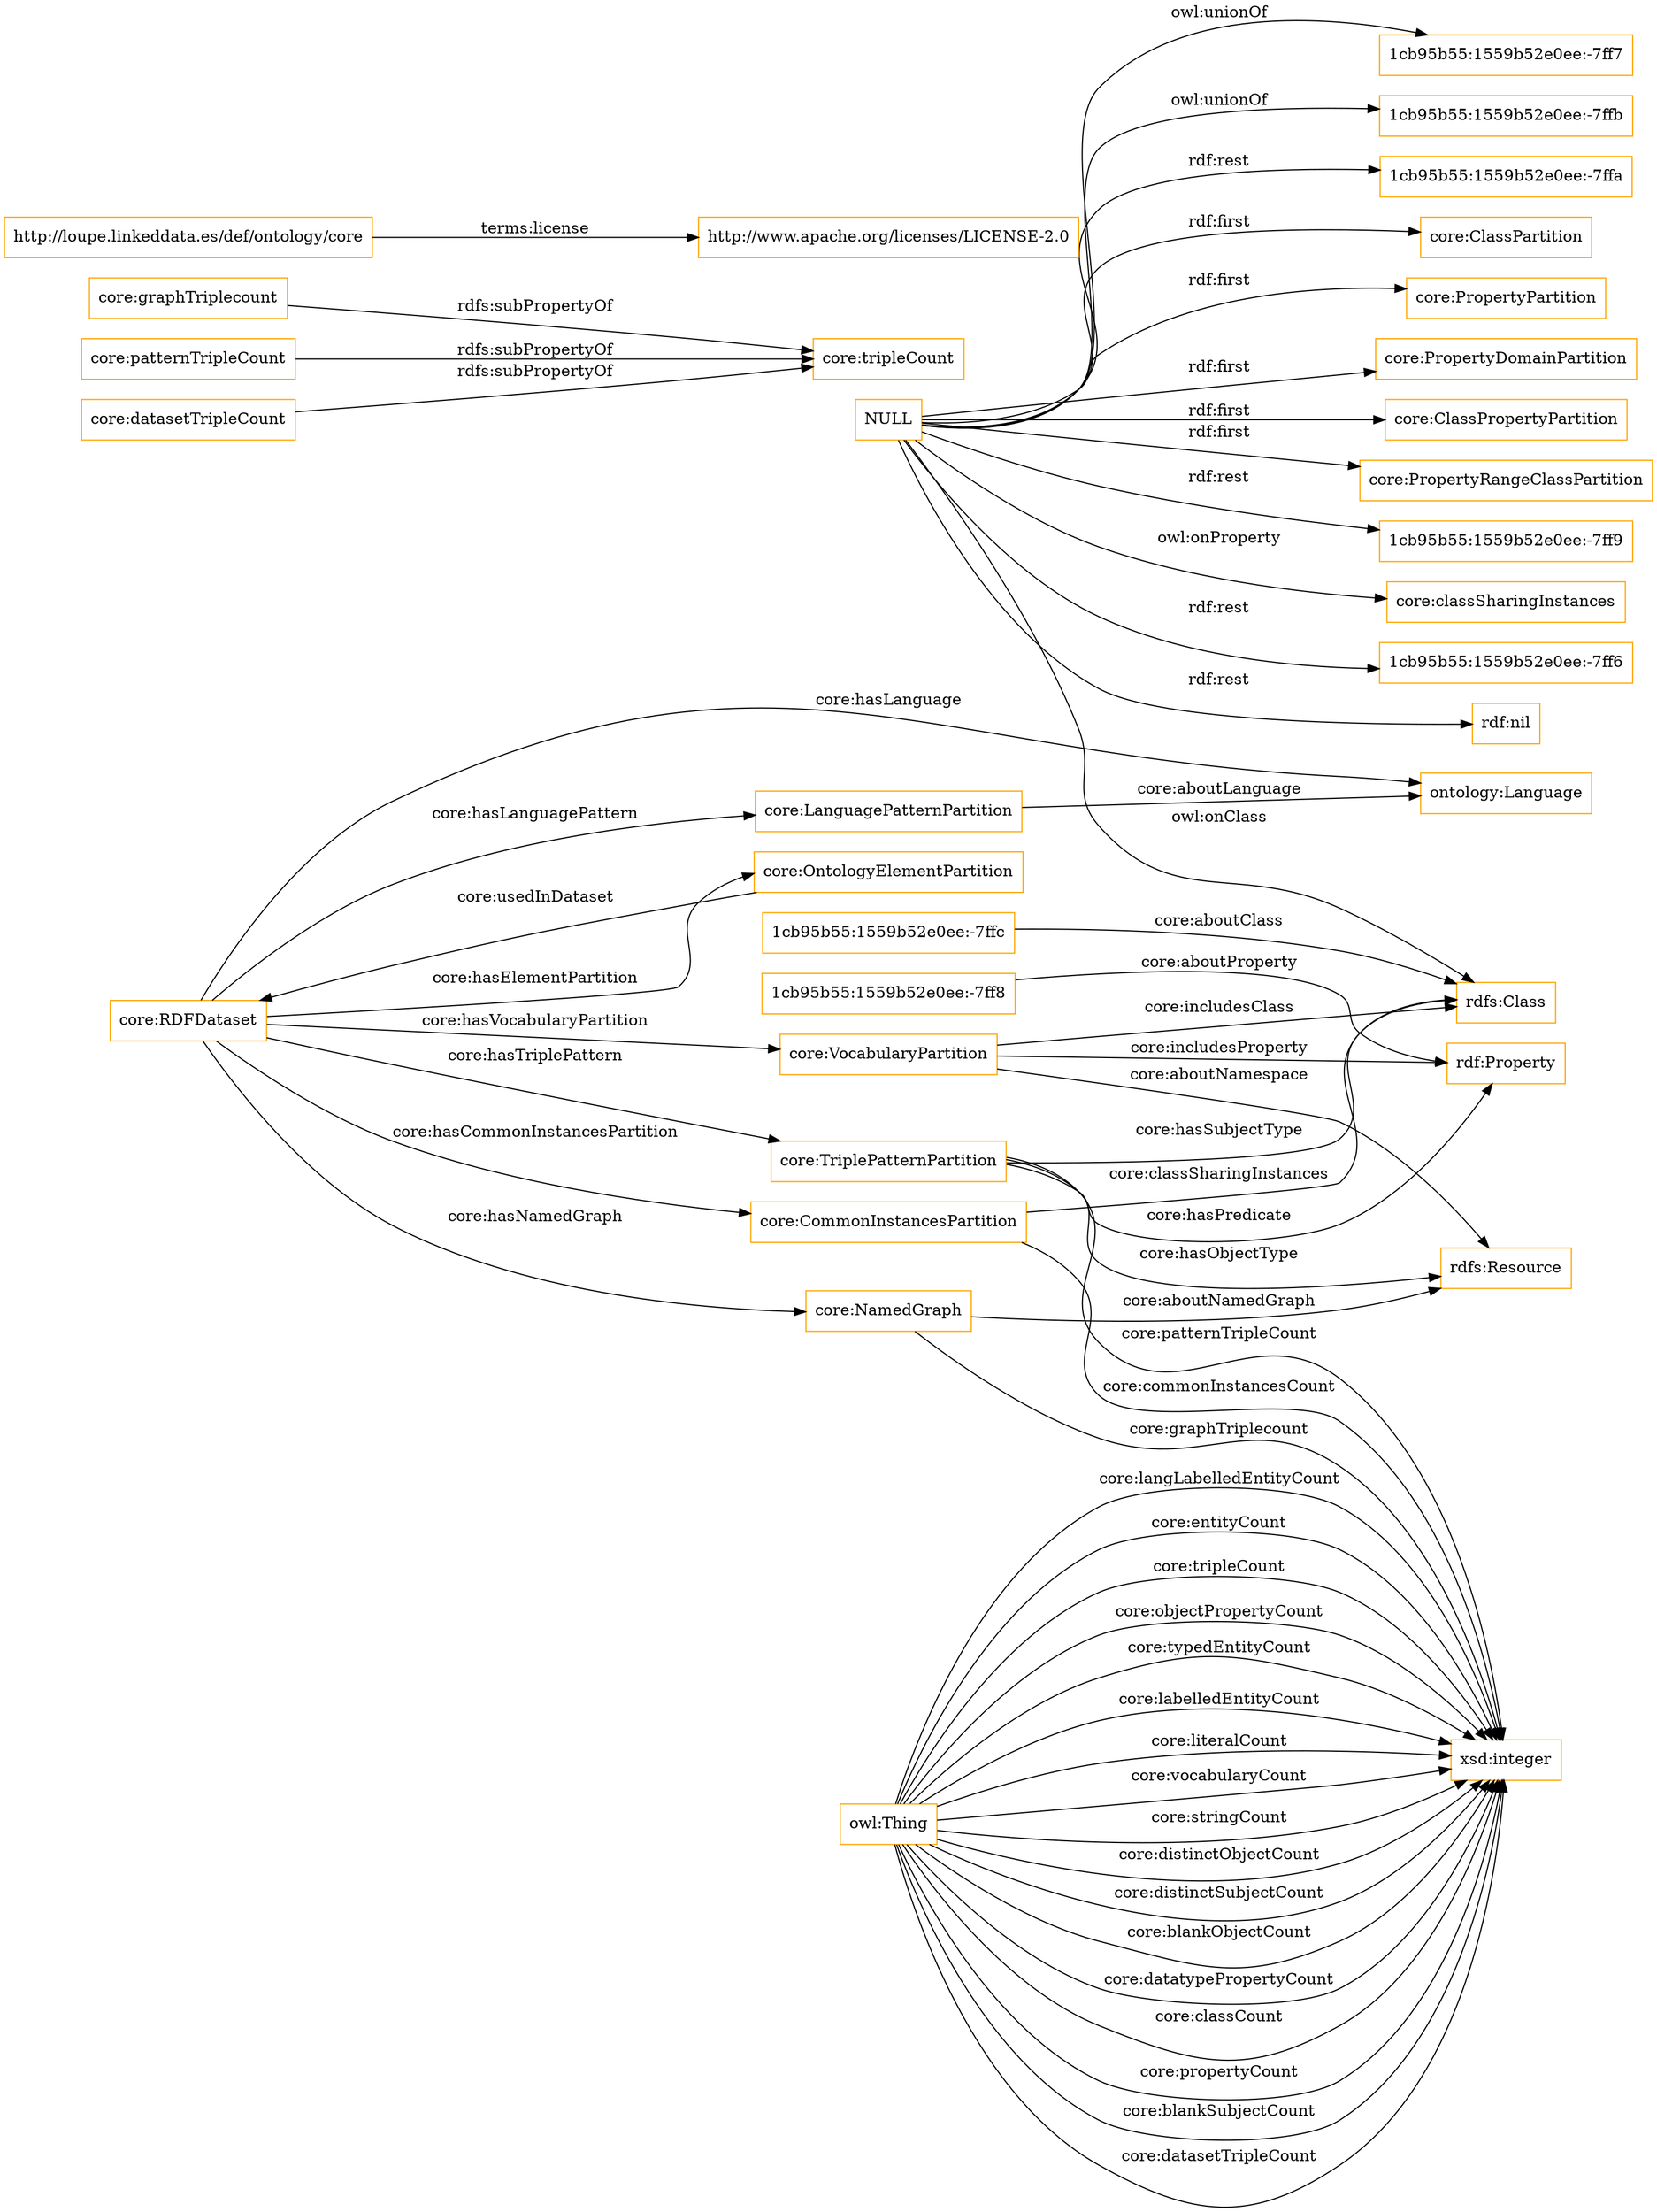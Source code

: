digraph ar2dtool_diagram { 
rankdir=LR;
size="1501"
node [shape = rectangle, color="orange"]; "core:ClassPartition" "core:PropertyPartition" "core:PropertyDomainPartition" "core:OntologyElementPartition" "1cb95b55:1559b52e0ee:-7ffc" "core:CommonInstancesPartition" "rdfs:Resource" "core:LanguagePatternPartition" "core:NamedGraph" "rdfs:Class" "rdf:Property" "core:TriplePatternPartition" "core:ClassPropertyPartition" "ontology:Language" "1cb95b55:1559b52e0ee:-7ff8" "core:VocabularyPartition" "core:PropertyRangeClassPartition" "core:RDFDataset" ; /*classes style*/
	"core:graphTriplecount" -> "core:tripleCount" [ label = "rdfs:subPropertyOf" ];
	"core:patternTripleCount" -> "core:tripleCount" [ label = "rdfs:subPropertyOf" ];
	"NULL" -> "1cb95b55:1559b52e0ee:-7ff9" [ label = "rdf:rest" ];
	"NULL" -> "core:PropertyPartition" [ label = "rdf:first" ];
	"NULL" -> "core:classSharingInstances" [ label = "owl:onProperty" ];
	"NULL" -> "1cb95b55:1559b52e0ee:-7ff6" [ label = "rdf:rest" ];
	"NULL" -> "core:PropertyDomainPartition" [ label = "rdf:first" ];
	"NULL" -> "core:PropertyRangeClassPartition" [ label = "rdf:first" ];
	"NULL" -> "rdf:nil" [ label = "rdf:rest" ];
	"NULL" -> "rdfs:Class" [ label = "owl:onClass" ];
	"NULL" -> "1cb95b55:1559b52e0ee:-7ff7" [ label = "owl:unionOf" ];
	"NULL" -> "1cb95b55:1559b52e0ee:-7ffb" [ label = "owl:unionOf" ];
	"NULL" -> "core:ClassPropertyPartition" [ label = "rdf:first" ];
	"NULL" -> "core:ClassPartition" [ label = "rdf:first" ];
	"NULL" -> "1cb95b55:1559b52e0ee:-7ffa" [ label = "rdf:rest" ];
	"core:datasetTripleCount" -> "core:tripleCount" [ label = "rdfs:subPropertyOf" ];
	"http://loupe.linkeddata.es/def/ontology/core" -> "http://www.apache.org/licenses/LICENSE-2.0" [ label = "terms:license" ];
	"owl:Thing" -> "xsd:integer" [ label = "core:datasetTripleCount" ];
	"core:RDFDataset" -> "core:NamedGraph" [ label = "core:hasNamedGraph" ];
	"owl:Thing" -> "xsd:integer" [ label = "core:langLabelledEntityCount" ];
	"core:NamedGraph" -> "rdfs:Resource" [ label = "core:aboutNamedGraph" ];
	"owl:Thing" -> "xsd:integer" [ label = "core:entityCount" ];
	"owl:Thing" -> "xsd:integer" [ label = "core:tripleCount" ];
	"core:CommonInstancesPartition" -> "xsd:integer" [ label = "core:commonInstancesCount" ];
	"owl:Thing" -> "xsd:integer" [ label = "core:objectPropertyCount" ];
	"owl:Thing" -> "xsd:integer" [ label = "core:typedEntityCount" ];
	"owl:Thing" -> "xsd:integer" [ label = "core:labelledEntityCount" ];
	"owl:Thing" -> "xsd:integer" [ label = "core:literalCount" ];
	"owl:Thing" -> "xsd:integer" [ label = "core:vocabularyCount" ];
	"owl:Thing" -> "xsd:integer" [ label = "core:stringCount" ];
	"core:TriplePatternPartition" -> "xsd:integer" [ label = "core:patternTripleCount" ];
	"core:VocabularyPartition" -> "rdfs:Resource" [ label = "core:aboutNamespace" ];
	"core:RDFDataset" -> "core:CommonInstancesPartition" [ label = "core:hasCommonInstancesPartition" ];
	"owl:Thing" -> "xsd:integer" [ label = "core:distinctObjectCount" ];
	"owl:Thing" -> "xsd:integer" [ label = "core:distinctSubjectCount" ];
	"core:TriplePatternPartition" -> "rdfs:Class" [ label = "core:hasSubjectType" ];
	"core:VocabularyPartition" -> "rdfs:Class" [ label = "core:includesClass" ];
	"core:CommonInstancesPartition" -> "rdfs:Class" [ label = "core:classSharingInstances" ];
	"core:VocabularyPartition" -> "rdf:Property" [ label = "core:includesProperty" ];
	"core:TriplePatternPartition" -> "rdfs:Resource" [ label = "core:hasObjectType" ];
	"core:RDFDataset" -> "core:VocabularyPartition" [ label = "core:hasVocabularyPartition" ];
	"core:OntologyElementPartition" -> "core:RDFDataset" [ label = "core:usedInDataset" ];
	"core:LanguagePatternPartition" -> "ontology:Language" [ label = "core:aboutLanguage" ];
	"owl:Thing" -> "xsd:integer" [ label = "core:blankObjectCount" ];
	"core:NamedGraph" -> "xsd:integer" [ label = "core:graphTriplecount" ];
	"owl:Thing" -> "xsd:integer" [ label = "core:datatypePropertyCount" ];
	"owl:Thing" -> "xsd:integer" [ label = "core:classCount" ];
	"core:TriplePatternPartition" -> "rdf:Property" [ label = "core:hasPredicate" ];
	"1cb95b55:1559b52e0ee:-7ff8" -> "rdf:Property" [ label = "core:aboutProperty" ];
	"owl:Thing" -> "xsd:integer" [ label = "core:propertyCount" ];
	"core:RDFDataset" -> "core:LanguagePatternPartition" [ label = "core:hasLanguagePattern" ];
	"owl:Thing" -> "xsd:integer" [ label = "core:blankSubjectCount" ];
	"core:RDFDataset" -> "core:OntologyElementPartition" [ label = "core:hasElementPartition" ];
	"core:RDFDataset" -> "ontology:Language" [ label = "core:hasLanguage" ];
	"core:RDFDataset" -> "core:TriplePatternPartition" [ label = "core:hasTriplePattern" ];
	"1cb95b55:1559b52e0ee:-7ffc" -> "rdfs:Class" [ label = "core:aboutClass" ];

}
